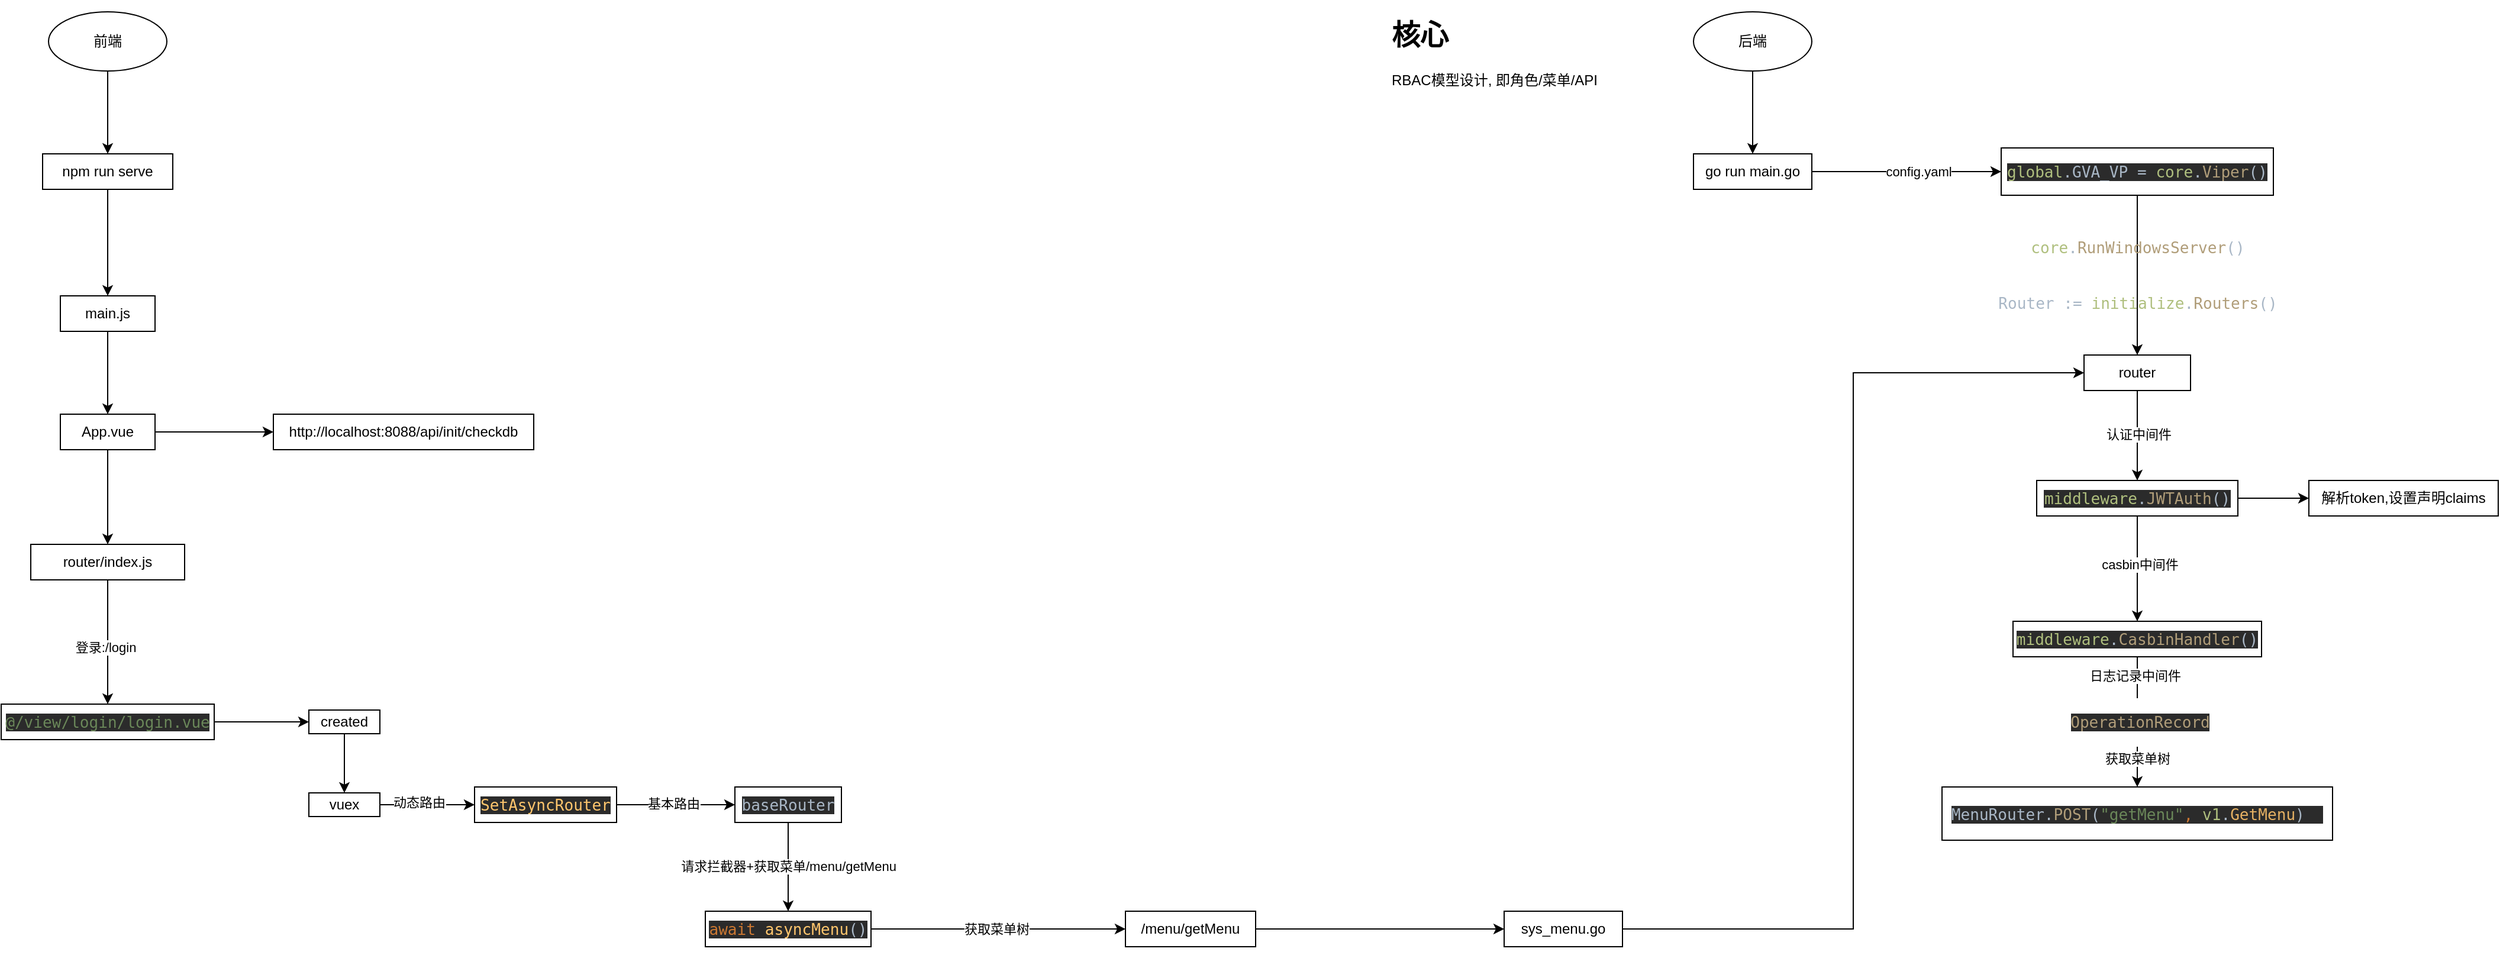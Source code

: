 <mxfile version="14.1.5" type="device"><diagram id="dh_9EPmsaTxK6DQpruPp" name="主流程"><mxGraphModel dx="3278" dy="891" grid="1" gridSize="10" guides="1" tooltips="1" connect="1" arrows="1" fold="1" page="1" pageScale="1" pageWidth="827" pageHeight="1169" math="0" shadow="0"><root><mxCell id="0"/><mxCell id="1" parent="0"/><mxCell id="x81zu9erOzafBawy34FH-3" value="http://localhost:8088/api/init/checkdb" style="whiteSpace=wrap;html=1;" parent="1" vertex="1"><mxGeometry x="-720" y="380" width="220" height="30" as="geometry"/></mxCell><mxCell id="x81zu9erOzafBawy34FH-6" style="edgeStyle=orthogonalEdgeStyle;rounded=0;orthogonalLoop=1;jettySize=auto;html=1;exitX=0.5;exitY=1;exitDx=0;exitDy=0;entryX=0.5;entryY=0;entryDx=0;entryDy=0;" parent="1" source="x81zu9erOzafBawy34FH-4" target="x81zu9erOzafBawy34FH-5" edge="1"><mxGeometry relative="1" as="geometry"/></mxCell><mxCell id="x81zu9erOzafBawy34FH-4" value="后端" style="ellipse;whiteSpace=wrap;html=1;" parent="1" vertex="1"><mxGeometry x="480" y="40" width="100" height="50" as="geometry"/></mxCell><mxCell id="x81zu9erOzafBawy34FH-10" style="edgeStyle=orthogonalEdgeStyle;rounded=0;orthogonalLoop=1;jettySize=auto;html=1;exitX=0.5;exitY=1;exitDx=0;exitDy=0;" parent="1" source="x81zu9erOzafBawy34FH-8" target="x81zu9erOzafBawy34FH-9" edge="1"><mxGeometry relative="1" as="geometry"/></mxCell><mxCell id="x81zu9erOzafBawy34FH-8" value="前端" style="ellipse;whiteSpace=wrap;html=1;" parent="1" vertex="1"><mxGeometry x="-910" y="40" width="100" height="50" as="geometry"/></mxCell><mxCell id="x81zu9erOzafBawy34FH-12" style="edgeStyle=orthogonalEdgeStyle;rounded=0;orthogonalLoop=1;jettySize=auto;html=1;exitX=1;exitY=0.5;exitDx=0;exitDy=0;entryX=0;entryY=0.5;entryDx=0;entryDy=0;" parent="1" source="x81zu9erOzafBawy34FH-5" target="x81zu9erOzafBawy34FH-13" edge="1"><mxGeometry relative="1" as="geometry"><mxPoint x="720" y="175" as="targetPoint"/></mxGeometry></mxCell><mxCell id="x81zu9erOzafBawy34FH-14" value="config.yaml" style="edgeLabel;html=1;align=center;verticalAlign=middle;resizable=0;points=[];" parent="x81zu9erOzafBawy34FH-12" vertex="1" connectable="0"><mxGeometry x="0.15" y="-1" relative="1" as="geometry"><mxPoint x="-2" y="-1" as="offset"/></mxGeometry></mxCell><mxCell id="x81zu9erOzafBawy34FH-5" value="go run main.go" style="whiteSpace=wrap;html=1;" parent="1" vertex="1"><mxGeometry x="480" y="160" width="100" height="30" as="geometry"/></mxCell><mxCell id="x81zu9erOzafBawy34FH-17" style="edgeStyle=orthogonalEdgeStyle;rounded=0;orthogonalLoop=1;jettySize=auto;html=1;exitX=0.5;exitY=1;exitDx=0;exitDy=0;entryX=0.5;entryY=0;entryDx=0;entryDy=0;" parent="1" source="x81zu9erOzafBawy34FH-9" target="x81zu9erOzafBawy34FH-21" edge="1"><mxGeometry relative="1" as="geometry"/></mxCell><mxCell id="x81zu9erOzafBawy34FH-9" value="npm run serve" style="whiteSpace=wrap;html=1;" parent="1" vertex="1"><mxGeometry x="-915" y="160" width="110" height="30" as="geometry"/></mxCell><mxCell id="x81zu9erOzafBawy34FH-45" style="edgeStyle=orthogonalEdgeStyle;rounded=0;orthogonalLoop=1;jettySize=auto;html=1;exitX=0.5;exitY=1;exitDx=0;exitDy=0;" parent="1" source="x81zu9erOzafBawy34FH-13" target="x81zu9erOzafBawy34FH-44" edge="1"><mxGeometry relative="1" as="geometry"/></mxCell><mxCell id="BCCoD_y04DoCXsEcuFHx-3" value="&lt;pre style=&quot;color: rgb(169, 183, 198); font-family: &amp;quot;jetbrains mono&amp;quot;, monospace; font-size: 9.8pt;&quot;&gt;&lt;span style=&quot;color: #afbf7e&quot;&gt;core&lt;/span&gt;.&lt;span style=&quot;color: #b09d79&quot;&gt;RunWindowsServer&lt;/span&gt;()&lt;/pre&gt;" style="edgeLabel;html=1;align=center;verticalAlign=middle;resizable=0;points=[];labelBackgroundColor=none;" vertex="1" connectable="0" parent="x81zu9erOzafBawy34FH-45"><mxGeometry x="-0.053" relative="1" as="geometry"><mxPoint y="-20" as="offset"/></mxGeometry></mxCell><mxCell id="BCCoD_y04DoCXsEcuFHx-4" value="&lt;pre style=&quot;color: rgb(169, 183, 198); font-family: &amp;quot;jetbrains mono&amp;quot;, monospace; font-size: 9.8pt;&quot;&gt;Router := &lt;span style=&quot;color: #afbf7e&quot;&gt;initialize&lt;/span&gt;.&lt;span style=&quot;color: #b09d79&quot;&gt;Routers&lt;/span&gt;()&lt;/pre&gt;" style="edgeLabel;html=1;align=center;verticalAlign=middle;resizable=0;points=[];labelBackgroundColor=none;" vertex="1" connectable="0" parent="x81zu9erOzafBawy34FH-45"><mxGeometry x="0.347" relative="1" as="geometry"><mxPoint as="offset"/></mxGeometry></mxCell><mxCell id="x81zu9erOzafBawy34FH-13" value="&lt;pre style=&quot;background-color: #2b2b2b ; color: #a9b7c6 ; font-family: &amp;#34;jetbrains mono&amp;#34; , monospace ; font-size: 9.8pt&quot;&gt;&lt;span style=&quot;color: #afbf7e&quot;&gt;global&lt;/span&gt;.GVA_VP = &lt;span style=&quot;color: #afbf7e&quot;&gt;core&lt;/span&gt;.&lt;span style=&quot;color: #b09d79&quot;&gt;Viper&lt;/span&gt;()&lt;/pre&gt;" style="whiteSpace=wrap;html=1;" parent="1" vertex="1"><mxGeometry x="740" y="155" width="230" height="40" as="geometry"/></mxCell><mxCell id="x81zu9erOzafBawy34FH-15" value="&lt;h1&gt;核心&lt;/h1&gt;&lt;p&gt;RBAC模型设计, 即角色/菜单/API&lt;/p&gt;" style="text;html=1;strokeColor=none;fillColor=none;spacing=5;spacingTop=-20;whiteSpace=wrap;overflow=hidden;rounded=0;" parent="1" vertex="1"><mxGeometry x="220" y="40" width="220" height="70" as="geometry"/></mxCell><mxCell id="x81zu9erOzafBawy34FH-19" style="edgeStyle=orthogonalEdgeStyle;rounded=0;orthogonalLoop=1;jettySize=auto;html=1;exitX=0.5;exitY=1;exitDx=0;exitDy=0;" parent="1" source="x81zu9erOzafBawy34FH-16" target="x81zu9erOzafBawy34FH-18" edge="1"><mxGeometry relative="1" as="geometry"/></mxCell><mxCell id="x81zu9erOzafBawy34FH-20" value="登录:/login" style="edgeLabel;html=1;align=center;verticalAlign=middle;resizable=0;points=[];" parent="x81zu9erOzafBawy34FH-19" vertex="1" connectable="0"><mxGeometry x="0.075" y="-2" relative="1" as="geometry"><mxPoint as="offset"/></mxGeometry></mxCell><mxCell id="x81zu9erOzafBawy34FH-16" value="router/index.js" style="whiteSpace=wrap;html=1;" parent="1" vertex="1"><mxGeometry x="-925" y="490" width="130" height="30" as="geometry"/></mxCell><mxCell id="x81zu9erOzafBawy34FH-28" style="edgeStyle=orthogonalEdgeStyle;rounded=0;orthogonalLoop=1;jettySize=auto;html=1;exitX=1;exitY=0.5;exitDx=0;exitDy=0;entryX=0;entryY=0.5;entryDx=0;entryDy=0;" parent="1" source="x81zu9erOzafBawy34FH-18" target="x81zu9erOzafBawy34FH-27" edge="1"><mxGeometry relative="1" as="geometry"/></mxCell><mxCell id="x81zu9erOzafBawy34FH-18" value="&lt;pre style=&quot;background-color: #2b2b2b ; color: #a9b7c6 ; font-family: &amp;#34;jetbrains mono&amp;#34; , monospace ; font-size: 9.8pt&quot;&gt;&lt;span style=&quot;color: #6a8759&quot;&gt;@/view/login/login.vue&lt;/span&gt;&lt;/pre&gt;" style="whiteSpace=wrap;html=1;" parent="1" vertex="1"><mxGeometry x="-950" y="625" width="180" height="30" as="geometry"/></mxCell><mxCell id="x81zu9erOzafBawy34FH-23" style="edgeStyle=orthogonalEdgeStyle;rounded=0;orthogonalLoop=1;jettySize=auto;html=1;exitX=0.5;exitY=1;exitDx=0;exitDy=0;entryX=0.5;entryY=0;entryDx=0;entryDy=0;" parent="1" source="x81zu9erOzafBawy34FH-21" target="x81zu9erOzafBawy34FH-22" edge="1"><mxGeometry relative="1" as="geometry"/></mxCell><mxCell id="x81zu9erOzafBawy34FH-21" value="main.js" style="whiteSpace=wrap;html=1;" parent="1" vertex="1"><mxGeometry x="-900" y="280" width="80" height="30" as="geometry"/></mxCell><mxCell id="x81zu9erOzafBawy34FH-24" style="edgeStyle=orthogonalEdgeStyle;rounded=0;orthogonalLoop=1;jettySize=auto;html=1;exitX=0.5;exitY=1;exitDx=0;exitDy=0;entryX=0.5;entryY=0;entryDx=0;entryDy=0;" parent="1" source="x81zu9erOzafBawy34FH-22" target="x81zu9erOzafBawy34FH-16" edge="1"><mxGeometry relative="1" as="geometry"/></mxCell><mxCell id="x81zu9erOzafBawy34FH-25" style="edgeStyle=orthogonalEdgeStyle;rounded=0;orthogonalLoop=1;jettySize=auto;html=1;exitX=1;exitY=0.5;exitDx=0;exitDy=0;" parent="1" source="x81zu9erOzafBawy34FH-22" target="x81zu9erOzafBawy34FH-3" edge="1"><mxGeometry relative="1" as="geometry"><mxPoint x="-750" y="395" as="targetPoint"/></mxGeometry></mxCell><mxCell id="x81zu9erOzafBawy34FH-22" value="App.vue" style="whiteSpace=wrap;html=1;" parent="1" vertex="1"><mxGeometry x="-900" y="380" width="80" height="30" as="geometry"/></mxCell><mxCell id="x81zu9erOzafBawy34FH-31" style="edgeStyle=orthogonalEdgeStyle;rounded=0;orthogonalLoop=1;jettySize=auto;html=1;exitX=0.5;exitY=1;exitDx=0;exitDy=0;entryX=0.5;entryY=0;entryDx=0;entryDy=0;" parent="1" source="x81zu9erOzafBawy34FH-27" target="x81zu9erOzafBawy34FH-30" edge="1"><mxGeometry relative="1" as="geometry"/></mxCell><mxCell id="x81zu9erOzafBawy34FH-27" value="created" style="whiteSpace=wrap;html=1;" parent="1" vertex="1"><mxGeometry x="-690" y="630" width="60" height="20" as="geometry"/></mxCell><mxCell id="x81zu9erOzafBawy34FH-34" style="edgeStyle=orthogonalEdgeStyle;rounded=0;orthogonalLoop=1;jettySize=auto;html=1;exitX=1;exitY=0.5;exitDx=0;exitDy=0;" parent="1" source="x81zu9erOzafBawy34FH-30" target="x81zu9erOzafBawy34FH-32" edge="1"><mxGeometry relative="1" as="geometry"/></mxCell><mxCell id="x81zu9erOzafBawy34FH-35" value="动态路由" style="edgeLabel;html=1;align=center;verticalAlign=middle;resizable=0;points=[];" parent="x81zu9erOzafBawy34FH-34" vertex="1" connectable="0"><mxGeometry x="-0.171" y="2" relative="1" as="geometry"><mxPoint as="offset"/></mxGeometry></mxCell><mxCell id="x81zu9erOzafBawy34FH-30" value="vuex" style="whiteSpace=wrap;html=1;" parent="1" vertex="1"><mxGeometry x="-690" y="700" width="60" height="20" as="geometry"/></mxCell><mxCell id="x81zu9erOzafBawy34FH-37" style="edgeStyle=orthogonalEdgeStyle;rounded=0;orthogonalLoop=1;jettySize=auto;html=1;exitX=1;exitY=0.5;exitDx=0;exitDy=0;" parent="1" source="x81zu9erOzafBawy34FH-32" target="x81zu9erOzafBawy34FH-36" edge="1"><mxGeometry relative="1" as="geometry"/></mxCell><mxCell id="x81zu9erOzafBawy34FH-38" value="基本路由" style="edgeLabel;html=1;align=center;verticalAlign=middle;resizable=0;points=[];" parent="x81zu9erOzafBawy34FH-37" vertex="1" connectable="0"><mxGeometry x="-0.04" y="1" relative="1" as="geometry"><mxPoint as="offset"/></mxGeometry></mxCell><mxCell id="x81zu9erOzafBawy34FH-32" value="&lt;pre style=&quot;background-color: #2b2b2b ; color: #a9b7c6 ; font-family: &amp;#34;jetbrains mono&amp;#34; , monospace ; font-size: 9.8pt&quot;&gt;&lt;span style=&quot;color: #ffc66d&quot;&gt;SetAsyncRouter&lt;/span&gt;&lt;/pre&gt;" style="whiteSpace=wrap;html=1;" parent="1" vertex="1"><mxGeometry x="-550" y="695" width="120" height="30" as="geometry"/></mxCell><mxCell id="x81zu9erOzafBawy34FH-40" style="edgeStyle=orthogonalEdgeStyle;rounded=0;orthogonalLoop=1;jettySize=auto;html=1;exitX=0.5;exitY=1;exitDx=0;exitDy=0;" parent="1" source="x81zu9erOzafBawy34FH-36" target="x81zu9erOzafBawy34FH-39" edge="1"><mxGeometry relative="1" as="geometry"/></mxCell><mxCell id="x81zu9erOzafBawy34FH-41" value="请求拦截器+获取菜单/menu/getMenu" style="edgeLabel;html=1;align=center;verticalAlign=middle;resizable=0;points=[];" parent="x81zu9erOzafBawy34FH-40" vertex="1" connectable="0"><mxGeometry x="-0.013" relative="1" as="geometry"><mxPoint as="offset"/></mxGeometry></mxCell><mxCell id="x81zu9erOzafBawy34FH-36" value="&lt;pre style=&quot;background-color: #2b2b2b ; color: #a9b7c6 ; font-family: &amp;#34;jetbrains mono&amp;#34; , monospace ; font-size: 9.8pt&quot;&gt;baseRouter&lt;/pre&gt;" style="whiteSpace=wrap;html=1;" parent="1" vertex="1"><mxGeometry x="-330" y="695" width="90" height="30" as="geometry"/></mxCell><mxCell id="x81zu9erOzafBawy34FH-43" style="edgeStyle=orthogonalEdgeStyle;rounded=0;orthogonalLoop=1;jettySize=auto;html=1;exitX=1;exitY=0.5;exitDx=0;exitDy=0;" parent="1" source="x81zu9erOzafBawy34FH-39" target="x81zu9erOzafBawy34FH-42" edge="1"><mxGeometry relative="1" as="geometry"/></mxCell><mxCell id="x81zu9erOzafBawy34FH-49" value="获取菜单树" style="edgeLabel;html=1;align=center;verticalAlign=middle;resizable=0;points=[];" parent="x81zu9erOzafBawy34FH-43" vertex="1" connectable="0"><mxGeometry x="-0.014" relative="1" as="geometry"><mxPoint as="offset"/></mxGeometry></mxCell><mxCell id="x81zu9erOzafBawy34FH-39" value="&lt;pre style=&quot;background-color: #2b2b2b ; color: #a9b7c6 ; font-family: &amp;#34;jetbrains mono&amp;#34; , monospace ; font-size: 9.8pt&quot;&gt;&lt;span style=&quot;color: #cc7832&quot;&gt;await &lt;/span&gt;&lt;span style=&quot;color: #ffc66d&quot;&gt;asyncMenu&lt;/span&gt;()&lt;/pre&gt;" style="whiteSpace=wrap;html=1;" parent="1" vertex="1"><mxGeometry x="-355" y="800" width="140" height="30" as="geometry"/></mxCell><mxCell id="x81zu9erOzafBawy34FH-47" style="edgeStyle=orthogonalEdgeStyle;rounded=0;orthogonalLoop=1;jettySize=auto;html=1;exitX=1;exitY=0.5;exitDx=0;exitDy=0;" parent="1" source="x81zu9erOzafBawy34FH-42" target="x81zu9erOzafBawy34FH-46" edge="1"><mxGeometry relative="1" as="geometry"/></mxCell><mxCell id="x81zu9erOzafBawy34FH-42" value="/menu/getMenu" style="whiteSpace=wrap;html=1;" parent="1" vertex="1"><mxGeometry y="800" width="110" height="30" as="geometry"/></mxCell><mxCell id="3GrAOreLmGdKgMr6TQoe-2" style="edgeStyle=orthogonalEdgeStyle;rounded=0;orthogonalLoop=1;jettySize=auto;html=1;exitX=0.5;exitY=1;exitDx=0;exitDy=0;entryX=0.5;entryY=0;entryDx=0;entryDy=0;" parent="1" source="x81zu9erOzafBawy34FH-44" target="3GrAOreLmGdKgMr6TQoe-1" edge="1"><mxGeometry relative="1" as="geometry"/></mxCell><mxCell id="3GrAOreLmGdKgMr6TQoe-3" value="认证中间件" style="edgeLabel;html=1;align=center;verticalAlign=middle;resizable=0;points=[];" parent="3GrAOreLmGdKgMr6TQoe-2" vertex="1" connectable="0"><mxGeometry x="-0.04" y="1" relative="1" as="geometry"><mxPoint as="offset"/></mxGeometry></mxCell><mxCell id="x81zu9erOzafBawy34FH-44" value="router" style="whiteSpace=wrap;html=1;" parent="1" vertex="1"><mxGeometry x="810" y="330" width="90" height="30" as="geometry"/></mxCell><mxCell id="x81zu9erOzafBawy34FH-48" style="edgeStyle=orthogonalEdgeStyle;rounded=0;orthogonalLoop=1;jettySize=auto;html=1;exitX=1;exitY=0.5;exitDx=0;exitDy=0;entryX=0;entryY=0.5;entryDx=0;entryDy=0;" parent="1" source="x81zu9erOzafBawy34FH-46" target="x81zu9erOzafBawy34FH-44" edge="1"><mxGeometry relative="1" as="geometry"/></mxCell><mxCell id="x81zu9erOzafBawy34FH-46" value="sys_menu.go" style="whiteSpace=wrap;html=1;" parent="1" vertex="1"><mxGeometry x="320" y="800" width="100" height="30" as="geometry"/></mxCell><mxCell id="3GrAOreLmGdKgMr6TQoe-5" style="edgeStyle=orthogonalEdgeStyle;rounded=0;orthogonalLoop=1;jettySize=auto;html=1;exitX=0.5;exitY=1;exitDx=0;exitDy=0;" parent="1" source="3GrAOreLmGdKgMr6TQoe-1" target="3GrAOreLmGdKgMr6TQoe-4" edge="1"><mxGeometry relative="1" as="geometry"/></mxCell><mxCell id="3GrAOreLmGdKgMr6TQoe-6" value="casbin中间件" style="edgeLabel;html=1;align=center;verticalAlign=middle;resizable=0;points=[];" parent="3GrAOreLmGdKgMr6TQoe-5" vertex="1" connectable="0"><mxGeometry x="-0.08" y="2" relative="1" as="geometry"><mxPoint as="offset"/></mxGeometry></mxCell><mxCell id="BCCoD_y04DoCXsEcuFHx-2" style="edgeStyle=orthogonalEdgeStyle;rounded=0;orthogonalLoop=1;jettySize=auto;html=1;exitX=1;exitY=0.5;exitDx=0;exitDy=0;" edge="1" parent="1" source="3GrAOreLmGdKgMr6TQoe-1" target="BCCoD_y04DoCXsEcuFHx-1"><mxGeometry relative="1" as="geometry"/></mxCell><mxCell id="3GrAOreLmGdKgMr6TQoe-1" value="&lt;pre style=&quot;background-color: #2b2b2b ; color: #a9b7c6 ; font-family: &amp;#34;jetbrains mono&amp;#34; , monospace ; font-size: 9.8pt&quot;&gt;&lt;span style=&quot;color: #afbf7e&quot;&gt;middleware&lt;/span&gt;.&lt;span style=&quot;color: #b09d79&quot;&gt;JWTAuth&lt;/span&gt;()&lt;/pre&gt;" style="whiteSpace=wrap;html=1;" parent="1" vertex="1"><mxGeometry x="770" y="436" width="170" height="30" as="geometry"/></mxCell><mxCell id="BCCoD_y04DoCXsEcuFHx-6" style="edgeStyle=orthogonalEdgeStyle;rounded=0;orthogonalLoop=1;jettySize=auto;html=1;exitX=0.5;exitY=1;exitDx=0;exitDy=0;" edge="1" parent="1" source="3GrAOreLmGdKgMr6TQoe-4" target="BCCoD_y04DoCXsEcuFHx-5"><mxGeometry relative="1" as="geometry"/></mxCell><mxCell id="BCCoD_y04DoCXsEcuFHx-7" value="获取菜单树" style="edgeLabel;html=1;align=center;verticalAlign=middle;resizable=0;points=[];" vertex="1" connectable="0" parent="BCCoD_y04DoCXsEcuFHx-6"><mxGeometry x="-0.029" y="1" relative="1" as="geometry"><mxPoint x="-1" y="32" as="offset"/></mxGeometry></mxCell><mxCell id="BCCoD_y04DoCXsEcuFHx-8" value="&lt;pre style=&quot;background-color: #2b2b2b ; color: #a9b7c6 ; font-family: &amp;#34;jetbrains mono&amp;#34; , monospace ; font-size: 9.8pt&quot;&gt;&lt;span style=&quot;color: #b09d79&quot;&gt;OperationRecord&lt;/span&gt;&lt;/pre&gt;" style="edgeLabel;html=1;align=center;verticalAlign=middle;resizable=0;points=[];" vertex="1" connectable="0" parent="BCCoD_y04DoCXsEcuFHx-6"><mxGeometry x="-0.564" y="2" relative="1" as="geometry"><mxPoint y="31" as="offset"/></mxGeometry></mxCell><mxCell id="BCCoD_y04DoCXsEcuFHx-9" value="日志记录中间件" style="edgeLabel;html=1;align=center;verticalAlign=middle;resizable=0;points=[];" vertex="1" connectable="0" parent="BCCoD_y04DoCXsEcuFHx-6"><mxGeometry x="-0.709" y="-2" relative="1" as="geometry"><mxPoint as="offset"/></mxGeometry></mxCell><mxCell id="3GrAOreLmGdKgMr6TQoe-4" value="&lt;pre style=&quot;background-color: #2b2b2b ; color: #a9b7c6 ; font-family: &amp;#34;jetbrains mono&amp;#34; , monospace ; font-size: 9.8pt&quot;&gt;&lt;span style=&quot;color: #afbf7e&quot;&gt;middleware&lt;/span&gt;.&lt;span style=&quot;color: #b09d79&quot;&gt;CasbinHandler&lt;/span&gt;()&lt;/pre&gt;" style="whiteSpace=wrap;html=1;" parent="1" vertex="1"><mxGeometry x="750" y="555" width="210" height="30" as="geometry"/></mxCell><mxCell id="BCCoD_y04DoCXsEcuFHx-1" value="解析token,设置声明claims" style="whiteSpace=wrap;html=1;" vertex="1" parent="1"><mxGeometry x="1000" y="436" width="160" height="30" as="geometry"/></mxCell><mxCell id="BCCoD_y04DoCXsEcuFHx-5" value="&lt;pre style=&quot;background-color: #2b2b2b ; color: #a9b7c6 ; font-family: &amp;#34;jetbrains mono&amp;#34; , monospace ; font-size: 9.8pt&quot;&gt;MenuRouter.&lt;span style=&quot;color: #b09d79&quot;&gt;POST&lt;/span&gt;(&lt;span style=&quot;color: #6a8759&quot;&gt;&quot;getMenu&quot;&lt;/span&gt;&lt;span style=&quot;color: #cc7832&quot;&gt;, &lt;/span&gt;&lt;span style=&quot;color: #afbf7e&quot;&gt;v1&lt;/span&gt;.&lt;span style=&quot;color: #e6b163&quot;&gt;GetMenu&lt;/span&gt;)  &lt;/pre&gt;" style="whiteSpace=wrap;html=1;labelBackgroundColor=#ffffff;" vertex="1" parent="1"><mxGeometry x="690" y="695" width="330" height="45" as="geometry"/></mxCell></root></mxGraphModel></diagram></mxfile>